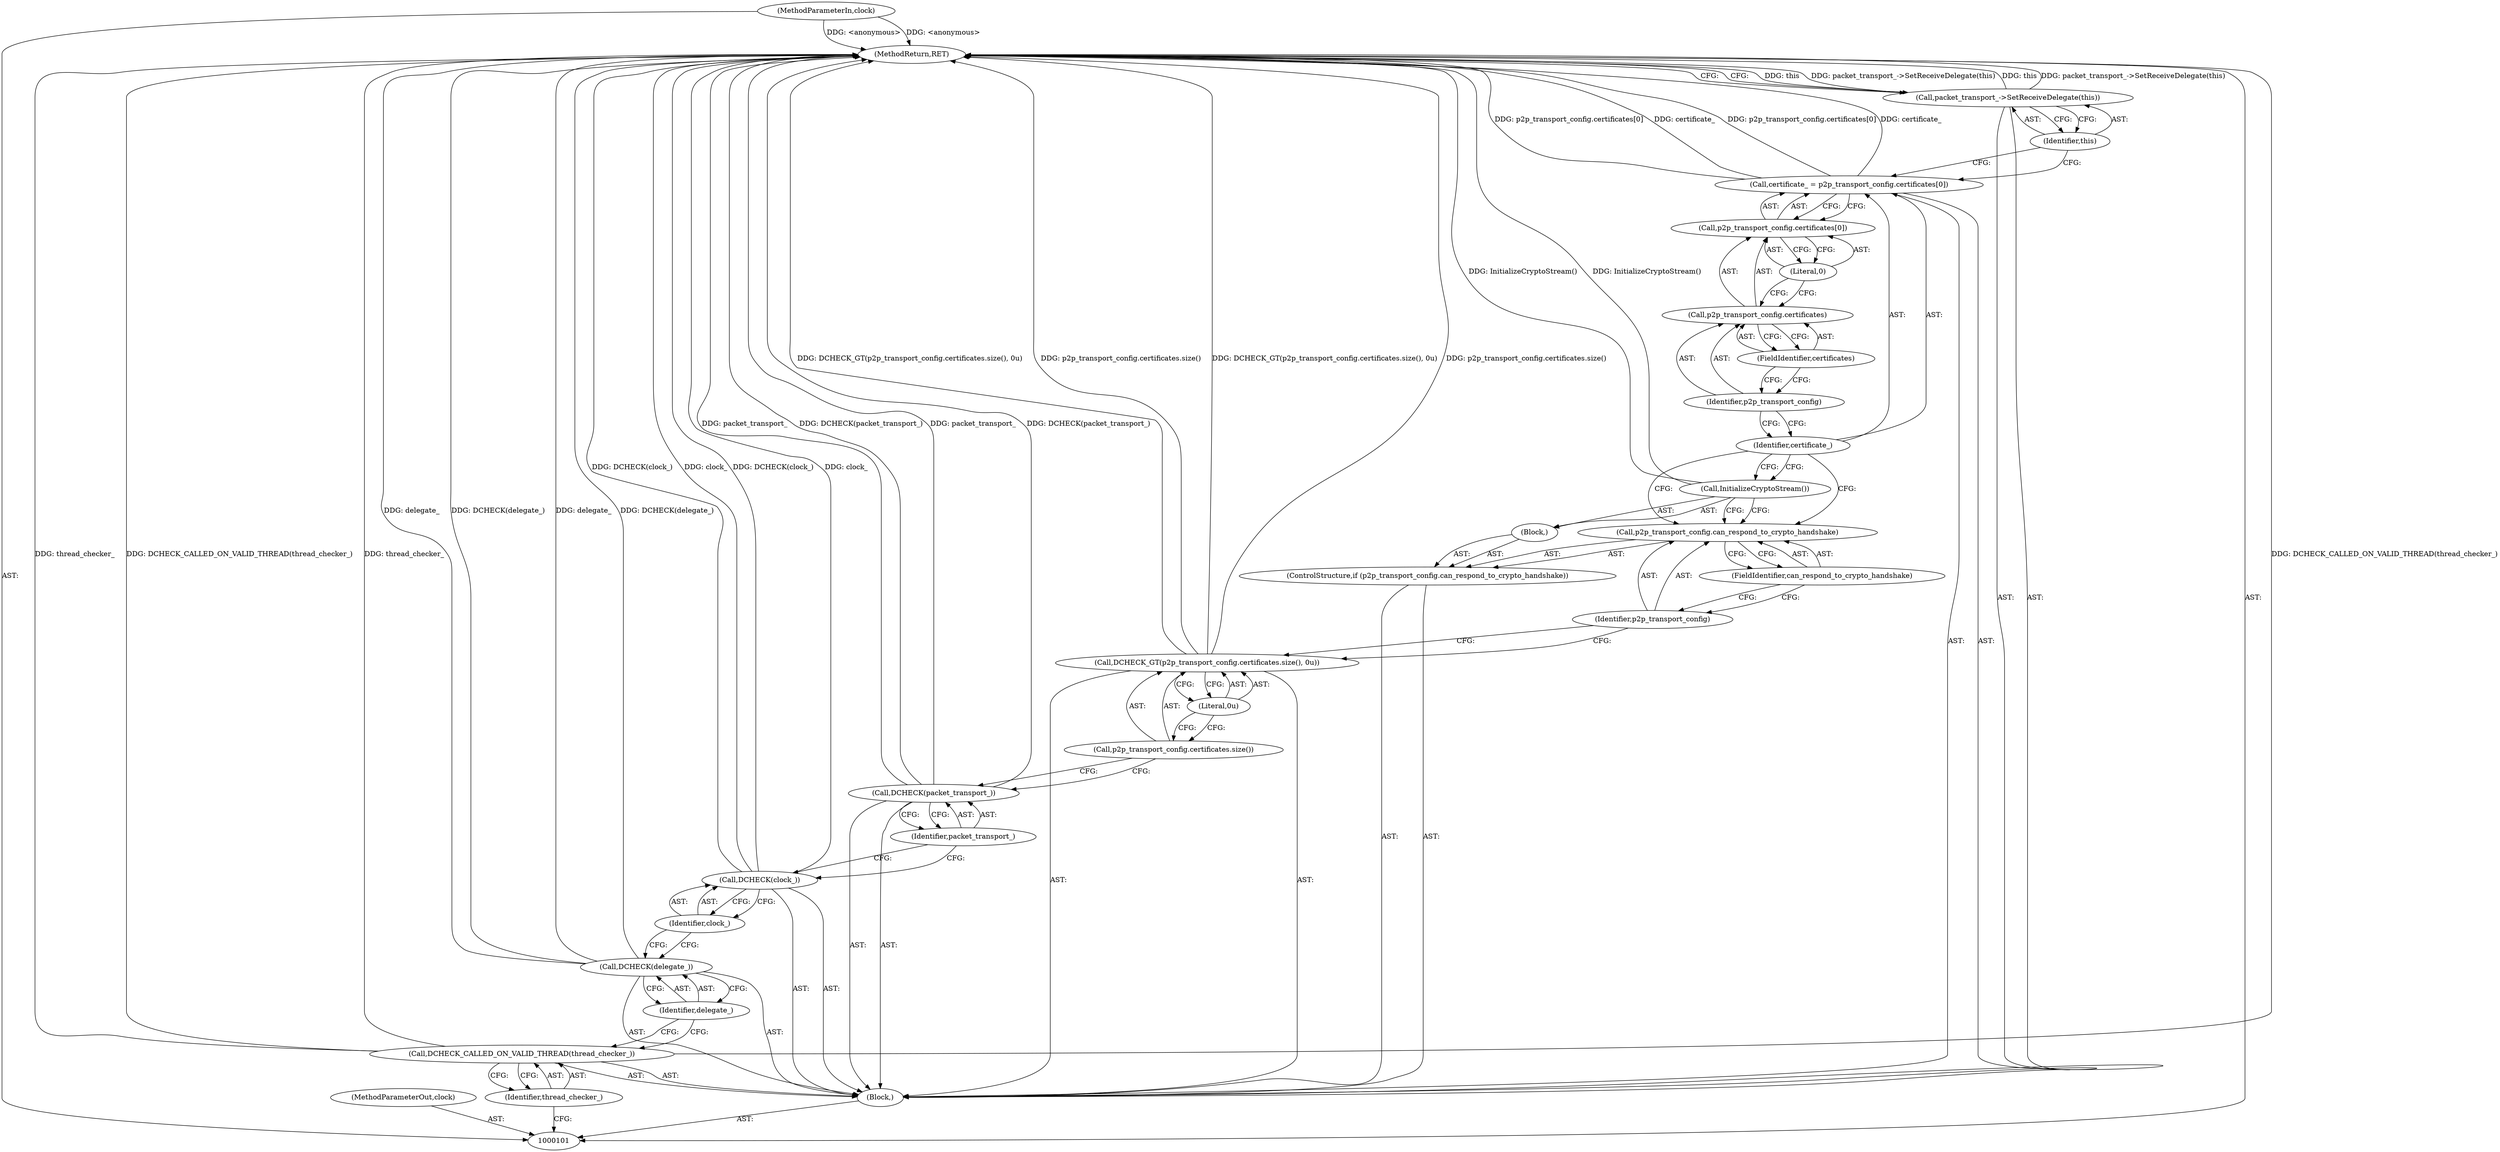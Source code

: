 digraph "1_Chrome_350f7d4b2c76950c8e7271284de84a9756b796e1_4" {
"1000102" [label="(MethodParameterIn,clock)"];
"1000174" [label="(MethodParameterOut,clock)"];
"1000103" [label="(Block,)"];
"1000130" [label="(MethodReturn,RET)"];
"1000104" [label="(Call,DCHECK_CALLED_ON_VALID_THREAD(thread_checker_))"];
"1000105" [label="(Identifier,thread_checker_)"];
"1000107" [label="(Identifier,delegate_)"];
"1000106" [label="(Call,DCHECK(delegate_))"];
"1000109" [label="(Identifier,clock_)"];
"1000108" [label="(Call,DCHECK(clock_))"];
"1000111" [label="(Identifier,packet_transport_)"];
"1000110" [label="(Call,DCHECK(packet_transport_))"];
"1000113" [label="(Call,p2p_transport_config.certificates.size())"];
"1000112" [label="(Call,DCHECK_GT(p2p_transport_config.certificates.size(), 0u))"];
"1000114" [label="(Literal,0u)"];
"1000118" [label="(FieldIdentifier,can_respond_to_crypto_handshake)"];
"1000115" [label="(ControlStructure,if (p2p_transport_config.can_respond_to_crypto_handshake))"];
"1000119" [label="(Block,)"];
"1000116" [label="(Call,p2p_transport_config.can_respond_to_crypto_handshake)"];
"1000117" [label="(Identifier,p2p_transport_config)"];
"1000120" [label="(Call,InitializeCryptoStream())"];
"1000123" [label="(Call,p2p_transport_config.certificates[0])"];
"1000124" [label="(Call,p2p_transport_config.certificates)"];
"1000125" [label="(Identifier,p2p_transport_config)"];
"1000121" [label="(Call,certificate_ = p2p_transport_config.certificates[0])"];
"1000122" [label="(Identifier,certificate_)"];
"1000126" [label="(FieldIdentifier,certificates)"];
"1000127" [label="(Literal,0)"];
"1000128" [label="(Call,packet_transport_->SetReceiveDelegate(this))"];
"1000129" [label="(Identifier,this)"];
"1000102" -> "1000101"  [label="AST: "];
"1000102" -> "1000130"  [label="DDG: <anonymous>"];
"1000174" -> "1000101"  [label="AST: "];
"1000103" -> "1000101"  [label="AST: "];
"1000104" -> "1000103"  [label="AST: "];
"1000106" -> "1000103"  [label="AST: "];
"1000108" -> "1000103"  [label="AST: "];
"1000110" -> "1000103"  [label="AST: "];
"1000112" -> "1000103"  [label="AST: "];
"1000115" -> "1000103"  [label="AST: "];
"1000121" -> "1000103"  [label="AST: "];
"1000128" -> "1000103"  [label="AST: "];
"1000130" -> "1000101"  [label="AST: "];
"1000130" -> "1000128"  [label="CFG: "];
"1000108" -> "1000130"  [label="DDG: DCHECK(clock_)"];
"1000108" -> "1000130"  [label="DDG: clock_"];
"1000106" -> "1000130"  [label="DDG: delegate_"];
"1000106" -> "1000130"  [label="DDG: DCHECK(delegate_)"];
"1000104" -> "1000130"  [label="DDG: DCHECK_CALLED_ON_VALID_THREAD(thread_checker_)"];
"1000104" -> "1000130"  [label="DDG: thread_checker_"];
"1000121" -> "1000130"  [label="DDG: p2p_transport_config.certificates[0]"];
"1000121" -> "1000130"  [label="DDG: certificate_"];
"1000128" -> "1000130"  [label="DDG: this"];
"1000128" -> "1000130"  [label="DDG: packet_transport_->SetReceiveDelegate(this)"];
"1000110" -> "1000130"  [label="DDG: packet_transport_"];
"1000110" -> "1000130"  [label="DDG: DCHECK(packet_transport_)"];
"1000102" -> "1000130"  [label="DDG: <anonymous>"];
"1000112" -> "1000130"  [label="DDG: DCHECK_GT(p2p_transport_config.certificates.size(), 0u)"];
"1000112" -> "1000130"  [label="DDG: p2p_transport_config.certificates.size()"];
"1000120" -> "1000130"  [label="DDG: InitializeCryptoStream()"];
"1000104" -> "1000103"  [label="AST: "];
"1000104" -> "1000105"  [label="CFG: "];
"1000105" -> "1000104"  [label="AST: "];
"1000107" -> "1000104"  [label="CFG: "];
"1000104" -> "1000130"  [label="DDG: DCHECK_CALLED_ON_VALID_THREAD(thread_checker_)"];
"1000104" -> "1000130"  [label="DDG: thread_checker_"];
"1000105" -> "1000104"  [label="AST: "];
"1000105" -> "1000101"  [label="CFG: "];
"1000104" -> "1000105"  [label="CFG: "];
"1000107" -> "1000106"  [label="AST: "];
"1000107" -> "1000104"  [label="CFG: "];
"1000106" -> "1000107"  [label="CFG: "];
"1000106" -> "1000103"  [label="AST: "];
"1000106" -> "1000107"  [label="CFG: "];
"1000107" -> "1000106"  [label="AST: "];
"1000109" -> "1000106"  [label="CFG: "];
"1000106" -> "1000130"  [label="DDG: delegate_"];
"1000106" -> "1000130"  [label="DDG: DCHECK(delegate_)"];
"1000109" -> "1000108"  [label="AST: "];
"1000109" -> "1000106"  [label="CFG: "];
"1000108" -> "1000109"  [label="CFG: "];
"1000108" -> "1000103"  [label="AST: "];
"1000108" -> "1000109"  [label="CFG: "];
"1000109" -> "1000108"  [label="AST: "];
"1000111" -> "1000108"  [label="CFG: "];
"1000108" -> "1000130"  [label="DDG: DCHECK(clock_)"];
"1000108" -> "1000130"  [label="DDG: clock_"];
"1000111" -> "1000110"  [label="AST: "];
"1000111" -> "1000108"  [label="CFG: "];
"1000110" -> "1000111"  [label="CFG: "];
"1000110" -> "1000103"  [label="AST: "];
"1000110" -> "1000111"  [label="CFG: "];
"1000111" -> "1000110"  [label="AST: "];
"1000113" -> "1000110"  [label="CFG: "];
"1000110" -> "1000130"  [label="DDG: packet_transport_"];
"1000110" -> "1000130"  [label="DDG: DCHECK(packet_transport_)"];
"1000113" -> "1000112"  [label="AST: "];
"1000113" -> "1000110"  [label="CFG: "];
"1000114" -> "1000113"  [label="CFG: "];
"1000112" -> "1000103"  [label="AST: "];
"1000112" -> "1000114"  [label="CFG: "];
"1000113" -> "1000112"  [label="AST: "];
"1000114" -> "1000112"  [label="AST: "];
"1000117" -> "1000112"  [label="CFG: "];
"1000112" -> "1000130"  [label="DDG: DCHECK_GT(p2p_transport_config.certificates.size(), 0u)"];
"1000112" -> "1000130"  [label="DDG: p2p_transport_config.certificates.size()"];
"1000114" -> "1000112"  [label="AST: "];
"1000114" -> "1000113"  [label="CFG: "];
"1000112" -> "1000114"  [label="CFG: "];
"1000118" -> "1000116"  [label="AST: "];
"1000118" -> "1000117"  [label="CFG: "];
"1000116" -> "1000118"  [label="CFG: "];
"1000115" -> "1000103"  [label="AST: "];
"1000116" -> "1000115"  [label="AST: "];
"1000119" -> "1000115"  [label="AST: "];
"1000119" -> "1000115"  [label="AST: "];
"1000120" -> "1000119"  [label="AST: "];
"1000116" -> "1000115"  [label="AST: "];
"1000116" -> "1000118"  [label="CFG: "];
"1000117" -> "1000116"  [label="AST: "];
"1000118" -> "1000116"  [label="AST: "];
"1000120" -> "1000116"  [label="CFG: "];
"1000122" -> "1000116"  [label="CFG: "];
"1000117" -> "1000116"  [label="AST: "];
"1000117" -> "1000112"  [label="CFG: "];
"1000118" -> "1000117"  [label="CFG: "];
"1000120" -> "1000119"  [label="AST: "];
"1000120" -> "1000116"  [label="CFG: "];
"1000122" -> "1000120"  [label="CFG: "];
"1000120" -> "1000130"  [label="DDG: InitializeCryptoStream()"];
"1000123" -> "1000121"  [label="AST: "];
"1000123" -> "1000127"  [label="CFG: "];
"1000124" -> "1000123"  [label="AST: "];
"1000127" -> "1000123"  [label="AST: "];
"1000121" -> "1000123"  [label="CFG: "];
"1000124" -> "1000123"  [label="AST: "];
"1000124" -> "1000126"  [label="CFG: "];
"1000125" -> "1000124"  [label="AST: "];
"1000126" -> "1000124"  [label="AST: "];
"1000127" -> "1000124"  [label="CFG: "];
"1000125" -> "1000124"  [label="AST: "];
"1000125" -> "1000122"  [label="CFG: "];
"1000126" -> "1000125"  [label="CFG: "];
"1000121" -> "1000103"  [label="AST: "];
"1000121" -> "1000123"  [label="CFG: "];
"1000122" -> "1000121"  [label="AST: "];
"1000123" -> "1000121"  [label="AST: "];
"1000129" -> "1000121"  [label="CFG: "];
"1000121" -> "1000130"  [label="DDG: p2p_transport_config.certificates[0]"];
"1000121" -> "1000130"  [label="DDG: certificate_"];
"1000122" -> "1000121"  [label="AST: "];
"1000122" -> "1000120"  [label="CFG: "];
"1000122" -> "1000116"  [label="CFG: "];
"1000125" -> "1000122"  [label="CFG: "];
"1000126" -> "1000124"  [label="AST: "];
"1000126" -> "1000125"  [label="CFG: "];
"1000124" -> "1000126"  [label="CFG: "];
"1000127" -> "1000123"  [label="AST: "];
"1000127" -> "1000124"  [label="CFG: "];
"1000123" -> "1000127"  [label="CFG: "];
"1000128" -> "1000103"  [label="AST: "];
"1000128" -> "1000129"  [label="CFG: "];
"1000129" -> "1000128"  [label="AST: "];
"1000130" -> "1000128"  [label="CFG: "];
"1000128" -> "1000130"  [label="DDG: this"];
"1000128" -> "1000130"  [label="DDG: packet_transport_->SetReceiveDelegate(this)"];
"1000129" -> "1000128"  [label="AST: "];
"1000129" -> "1000121"  [label="CFG: "];
"1000128" -> "1000129"  [label="CFG: "];
}
